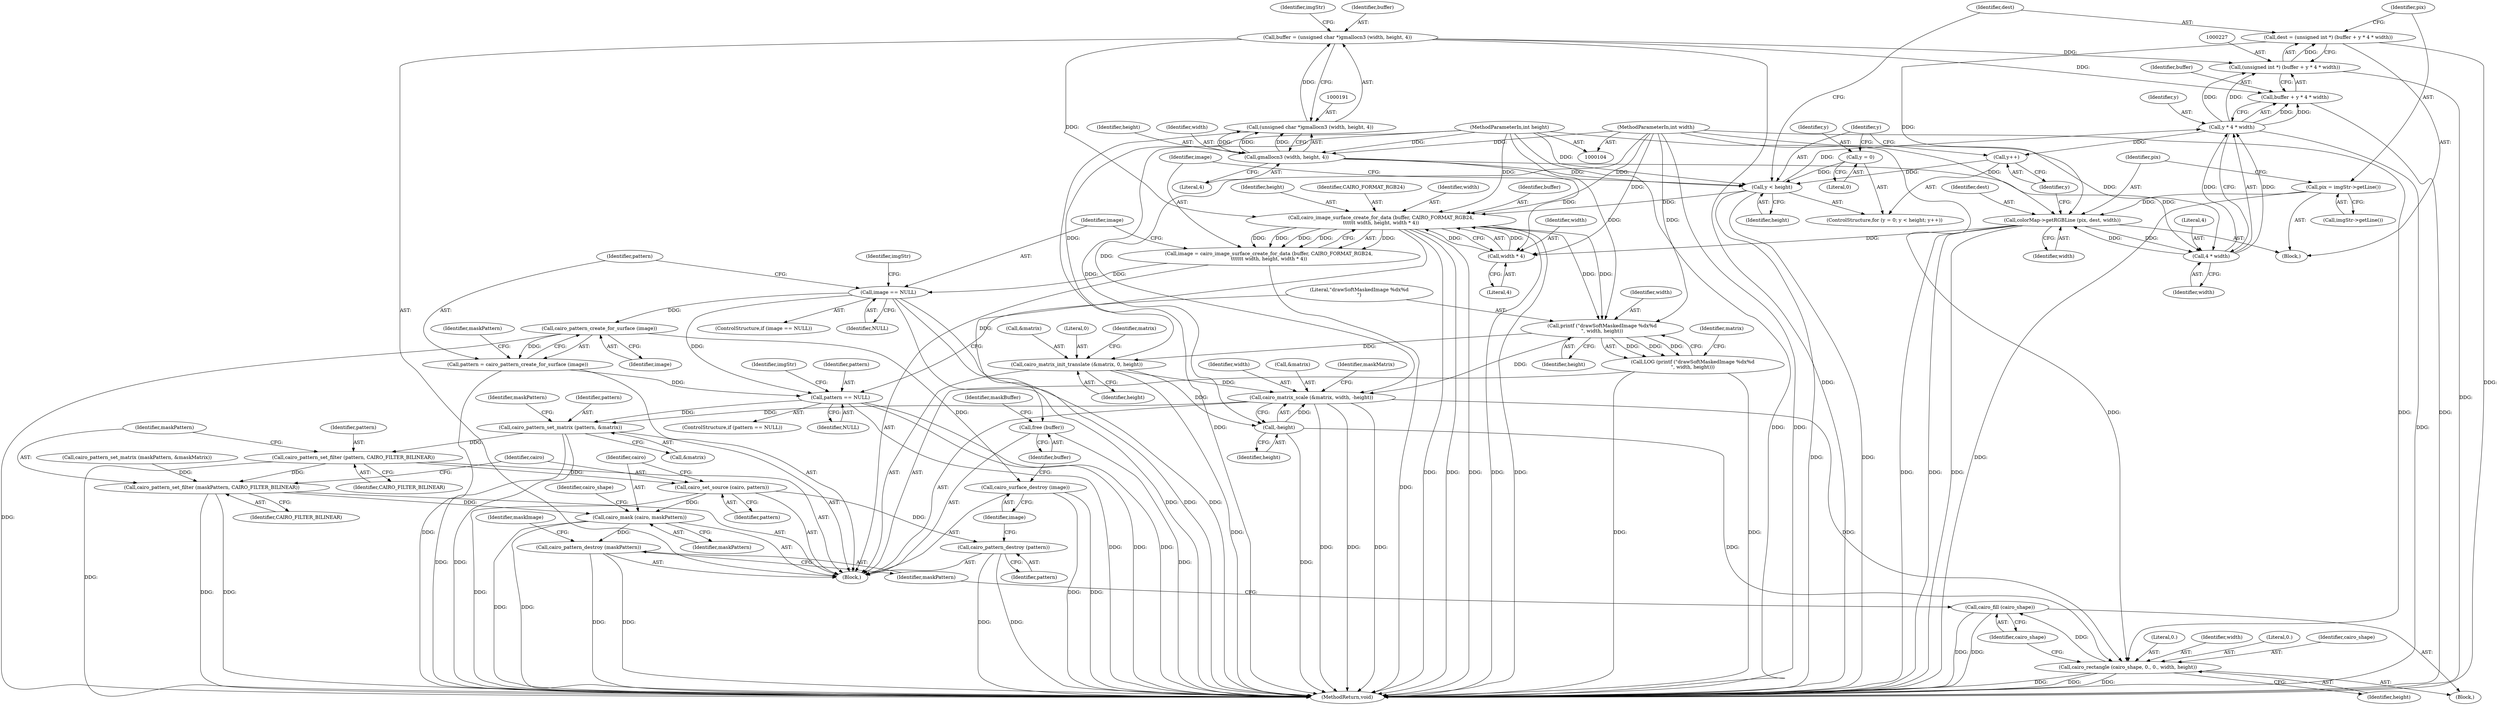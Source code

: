 digraph "0_poppler_7b2d314a61fd0e12f47c62996cb49ec0d1ba747a_3@integer" {
"1000224" [label="(Call,dest = (unsigned int *) (buffer + y * 4 * width))"];
"1000226" [label="(Call,(unsigned int *) (buffer + y * 4 * width))"];
"1000188" [label="(Call,buffer = (unsigned char *)gmallocn3 (width, height, 4))"];
"1000190" [label="(Call,(unsigned char *)gmallocn3 (width, height, 4))"];
"1000192" [label="(Call,gmallocn3 (width, height, 4))"];
"1000108" [label="(MethodParameterIn,int width)"];
"1000109" [label="(MethodParameterIn,int height)"];
"1000230" [label="(Call,y * 4 * width)"];
"1000218" [label="(Call,y < height)"];
"1000215" [label="(Call,y = 0)"];
"1000221" [label="(Call,y++)"];
"1000232" [label="(Call,4 * width)"];
"1000238" [label="(Call,colorMap->getRGBLine (pix, dest, width))"];
"1000235" [label="(Call,pix = imgStr->getLine())"];
"1000224" [label="(Call,dest = (unsigned int *) (buffer + y * 4 * width))"];
"1000244" [label="(Call,cairo_image_surface_create_for_data (buffer, CAIRO_FORMAT_RGB24,\n\t\t\t\t\t\t width, height, width * 4))"];
"1000242" [label="(Call,image = cairo_image_surface_create_for_data (buffer, CAIRO_FORMAT_RGB24,\n\t\t\t\t\t\t width, height, width * 4))"];
"1000253" [label="(Call,image == NULL)"];
"1000262" [label="(Call,cairo_pattern_create_for_surface (image))"];
"1000260" [label="(Call,pattern = cairo_pattern_create_for_surface (image))"];
"1000269" [label="(Call,pattern == NULL)"];
"1000303" [label="(Call,cairo_pattern_set_matrix (pattern, &matrix))"];
"1000311" [label="(Call,cairo_pattern_set_filter (pattern, CAIRO_FILTER_BILINEAR))"];
"1000314" [label="(Call,cairo_pattern_set_filter (maskPattern, CAIRO_FILTER_BILINEAR))"];
"1000320" [label="(Call,cairo_mask (cairo, maskPattern))"];
"1000334" [label="(Call,cairo_pattern_destroy (maskPattern))"];
"1000317" [label="(Call,cairo_set_source (cairo, pattern))"];
"1000338" [label="(Call,cairo_pattern_destroy (pattern))"];
"1000340" [label="(Call,cairo_surface_destroy (image))"];
"1000277" [label="(Call,printf (\"drawSoftMaskedImage %dx%d\n\", width, height))"];
"1000276" [label="(Call,LOG (printf (\"drawSoftMaskedImage %dx%d\n\", width, height)))"];
"1000281" [label="(Call,cairo_matrix_init_translate (&matrix, 0, height))"];
"1000286" [label="(Call,cairo_matrix_scale (&matrix, width, -height))"];
"1000326" [label="(Call,cairo_rectangle (cairo_shape, 0., 0., width, height))"];
"1000332" [label="(Call,cairo_fill (cairo_shape))"];
"1000290" [label="(Call,-height)"];
"1000342" [label="(Call,free (buffer))"];
"1000228" [label="(Call,buffer + y * 4 * width)"];
"1000249" [label="(Call,width * 4)"];
"1000342" [label="(Call,free (buffer))"];
"1000343" [label="(Identifier,buffer)"];
"1000250" [label="(Identifier,width)"];
"1000277" [label="(Call,printf (\"drawSoftMaskedImage %dx%d\n\", width, height))"];
"1000288" [label="(Identifier,matrix)"];
"1000282" [label="(Call,&matrix)"];
"1000333" [label="(Identifier,cairo_shape)"];
"1000276" [label="(Call,LOG (printf (\"drawSoftMaskedImage %dx%d\n\", width, height)))"];
"1000194" [label="(Identifier,height)"];
"1000325" [label="(Block,)"];
"1000278" [label="(Literal,\"drawSoftMaskedImage %dx%d\n\")"];
"1000294" [label="(Identifier,maskMatrix)"];
"1000197" [label="(Identifier,imgStr)"];
"1000303" [label="(Call,cairo_pattern_set_matrix (pattern, &matrix))"];
"1000216" [label="(Identifier,y)"];
"1000338" [label="(Call,cairo_pattern_destroy (pattern))"];
"1000222" [label="(Identifier,y)"];
"1000236" [label="(Identifier,pix)"];
"1000345" [label="(Identifier,maskBuffer)"];
"1000190" [label="(Call,(unsigned char *)gmallocn3 (width, height, 4))"];
"1000308" [label="(Identifier,maskPattern)"];
"1000260" [label="(Call,pattern = cairo_pattern_create_for_surface (image))"];
"1000193" [label="(Identifier,width)"];
"1000188" [label="(Call,buffer = (unsigned char *)gmallocn3 (width, height, 4))"];
"1000253" [label="(Call,image == NULL)"];
"1000249" [label="(Call,width * 4)"];
"1000334" [label="(Call,cairo_pattern_destroy (maskPattern))"];
"1000217" [label="(Literal,0)"];
"1000234" [label="(Identifier,width)"];
"1000108" [label="(MethodParameterIn,int width)"];
"1000195" [label="(Literal,4)"];
"1000337" [label="(Identifier,maskImage)"];
"1000285" [label="(Identifier,height)"];
"1000238" [label="(Call,colorMap->getRGBLine (pix, dest, width))"];
"1000251" [label="(Literal,4)"];
"1000311" [label="(Call,cairo_pattern_set_filter (pattern, CAIRO_FILTER_BILINEAR))"];
"1000241" [label="(Identifier,width)"];
"1000340" [label="(Call,cairo_surface_destroy (image))"];
"1000232" [label="(Call,4 * width)"];
"1000269" [label="(Call,pattern == NULL)"];
"1000305" [label="(Call,&matrix)"];
"1000214" [label="(ControlStructure,for (y = 0; y < height; y++))"];
"1000189" [label="(Identifier,buffer)"];
"1000261" [label="(Identifier,pattern)"];
"1000233" [label="(Literal,4)"];
"1000265" [label="(Identifier,maskPattern)"];
"1000322" [label="(Identifier,maskPattern)"];
"1000271" [label="(Identifier,NULL)"];
"1000328" [label="(Literal,0.)"];
"1000280" [label="(Identifier,height)"];
"1000231" [label="(Identifier,y)"];
"1000318" [label="(Identifier,cairo)"];
"1000248" [label="(Identifier,height)"];
"1000314" [label="(Call,cairo_pattern_set_filter (maskPattern, CAIRO_FILTER_BILINEAR))"];
"1000268" [label="(ControlStructure,if (pattern == NULL))"];
"1000221" [label="(Call,y++)"];
"1000262" [label="(Call,cairo_pattern_create_for_surface (image))"];
"1000341" [label="(Identifier,image)"];
"1000286" [label="(Call,cairo_matrix_scale (&matrix, width, -height))"];
"1000290" [label="(Call,-height)"];
"1000258" [label="(Identifier,imgStr)"];
"1000246" [label="(Identifier,CAIRO_FORMAT_RGB24)"];
"1000291" [label="(Identifier,height)"];
"1000330" [label="(Identifier,width)"];
"1000220" [label="(Identifier,height)"];
"1000332" [label="(Call,cairo_fill (cairo_shape))"];
"1000263" [label="(Identifier,image)"];
"1000223" [label="(Block,)"];
"1000307" [label="(Call,cairo_pattern_set_matrix (maskPattern, &maskMatrix))"];
"1000320" [label="(Call,cairo_mask (cairo, maskPattern))"];
"1000252" [label="(ControlStructure,if (image == NULL))"];
"1000281" [label="(Call,cairo_matrix_init_translate (&matrix, 0, height))"];
"1000331" [label="(Identifier,height)"];
"1000225" [label="(Identifier,dest)"];
"1000239" [label="(Identifier,pix)"];
"1000289" [label="(Identifier,width)"];
"1000215" [label="(Call,y = 0)"];
"1000219" [label="(Identifier,y)"];
"1000279" [label="(Identifier,width)"];
"1000115" [label="(Block,)"];
"1000287" [label="(Call,&matrix)"];
"1000321" [label="(Identifier,cairo)"];
"1000244" [label="(Call,cairo_image_surface_create_for_data (buffer, CAIRO_FORMAT_RGB24,\n\t\t\t\t\t\t width, height, width * 4))"];
"1000192" [label="(Call,gmallocn3 (width, height, 4))"];
"1000230" [label="(Call,y * 4 * width)"];
"1000242" [label="(Call,image = cairo_image_surface_create_for_data (buffer, CAIRO_FORMAT_RGB24,\n\t\t\t\t\t\t width, height, width * 4))"];
"1000312" [label="(Identifier,pattern)"];
"1000329" [label="(Literal,0.)"];
"1000317" [label="(Call,cairo_set_source (cairo, pattern))"];
"1000274" [label="(Identifier,imgStr)"];
"1000339" [label="(Identifier,pattern)"];
"1000284" [label="(Literal,0)"];
"1000304" [label="(Identifier,pattern)"];
"1000283" [label="(Identifier,matrix)"];
"1000270" [label="(Identifier,pattern)"];
"1000224" [label="(Call,dest = (unsigned int *) (buffer + y * 4 * width))"];
"1000247" [label="(Identifier,width)"];
"1000255" [label="(Identifier,NULL)"];
"1000327" [label="(Identifier,cairo_shape)"];
"1000324" [label="(Identifier,cairo_shape)"];
"1000235" [label="(Call,pix = imgStr->getLine())"];
"1000228" [label="(Call,buffer + y * 4 * width)"];
"1000218" [label="(Call,y < height)"];
"1000348" [label="(MethodReturn,void)"];
"1000326" [label="(Call,cairo_rectangle (cairo_shape, 0., 0., width, height))"];
"1000109" [label="(MethodParameterIn,int height)"];
"1000315" [label="(Identifier,maskPattern)"];
"1000254" [label="(Identifier,image)"];
"1000237" [label="(Call,imgStr->getLine())"];
"1000319" [label="(Identifier,pattern)"];
"1000313" [label="(Identifier,CAIRO_FILTER_BILINEAR)"];
"1000240" [label="(Identifier,dest)"];
"1000245" [label="(Identifier,buffer)"];
"1000335" [label="(Identifier,maskPattern)"];
"1000316" [label="(Identifier,CAIRO_FILTER_BILINEAR)"];
"1000243" [label="(Identifier,image)"];
"1000229" [label="(Identifier,buffer)"];
"1000226" [label="(Call,(unsigned int *) (buffer + y * 4 * width))"];
"1000224" -> "1000223"  [label="AST: "];
"1000224" -> "1000226"  [label="CFG: "];
"1000225" -> "1000224"  [label="AST: "];
"1000226" -> "1000224"  [label="AST: "];
"1000236" -> "1000224"  [label="CFG: "];
"1000224" -> "1000348"  [label="DDG: "];
"1000226" -> "1000224"  [label="DDG: "];
"1000224" -> "1000238"  [label="DDG: "];
"1000226" -> "1000228"  [label="CFG: "];
"1000227" -> "1000226"  [label="AST: "];
"1000228" -> "1000226"  [label="AST: "];
"1000226" -> "1000348"  [label="DDG: "];
"1000188" -> "1000226"  [label="DDG: "];
"1000230" -> "1000226"  [label="DDG: "];
"1000230" -> "1000226"  [label="DDG: "];
"1000188" -> "1000115"  [label="AST: "];
"1000188" -> "1000190"  [label="CFG: "];
"1000189" -> "1000188"  [label="AST: "];
"1000190" -> "1000188"  [label="AST: "];
"1000197" -> "1000188"  [label="CFG: "];
"1000188" -> "1000348"  [label="DDG: "];
"1000190" -> "1000188"  [label="DDG: "];
"1000188" -> "1000228"  [label="DDG: "];
"1000188" -> "1000244"  [label="DDG: "];
"1000190" -> "1000192"  [label="CFG: "];
"1000191" -> "1000190"  [label="AST: "];
"1000192" -> "1000190"  [label="AST: "];
"1000190" -> "1000348"  [label="DDG: "];
"1000192" -> "1000190"  [label="DDG: "];
"1000192" -> "1000190"  [label="DDG: "];
"1000192" -> "1000190"  [label="DDG: "];
"1000192" -> "1000195"  [label="CFG: "];
"1000193" -> "1000192"  [label="AST: "];
"1000194" -> "1000192"  [label="AST: "];
"1000195" -> "1000192"  [label="AST: "];
"1000108" -> "1000192"  [label="DDG: "];
"1000109" -> "1000192"  [label="DDG: "];
"1000192" -> "1000218"  [label="DDG: "];
"1000192" -> "1000232"  [label="DDG: "];
"1000192" -> "1000249"  [label="DDG: "];
"1000108" -> "1000104"  [label="AST: "];
"1000108" -> "1000348"  [label="DDG: "];
"1000108" -> "1000232"  [label="DDG: "];
"1000108" -> "1000238"  [label="DDG: "];
"1000108" -> "1000244"  [label="DDG: "];
"1000108" -> "1000249"  [label="DDG: "];
"1000108" -> "1000277"  [label="DDG: "];
"1000108" -> "1000286"  [label="DDG: "];
"1000108" -> "1000326"  [label="DDG: "];
"1000109" -> "1000104"  [label="AST: "];
"1000109" -> "1000348"  [label="DDG: "];
"1000109" -> "1000218"  [label="DDG: "];
"1000109" -> "1000244"  [label="DDG: "];
"1000109" -> "1000277"  [label="DDG: "];
"1000109" -> "1000281"  [label="DDG: "];
"1000109" -> "1000290"  [label="DDG: "];
"1000109" -> "1000326"  [label="DDG: "];
"1000230" -> "1000228"  [label="AST: "];
"1000230" -> "1000232"  [label="CFG: "];
"1000231" -> "1000230"  [label="AST: "];
"1000232" -> "1000230"  [label="AST: "];
"1000228" -> "1000230"  [label="CFG: "];
"1000230" -> "1000348"  [label="DDG: "];
"1000230" -> "1000221"  [label="DDG: "];
"1000230" -> "1000228"  [label="DDG: "];
"1000230" -> "1000228"  [label="DDG: "];
"1000218" -> "1000230"  [label="DDG: "];
"1000232" -> "1000230"  [label="DDG: "];
"1000232" -> "1000230"  [label="DDG: "];
"1000218" -> "1000214"  [label="AST: "];
"1000218" -> "1000220"  [label="CFG: "];
"1000219" -> "1000218"  [label="AST: "];
"1000220" -> "1000218"  [label="AST: "];
"1000225" -> "1000218"  [label="CFG: "];
"1000243" -> "1000218"  [label="CFG: "];
"1000218" -> "1000348"  [label="DDG: "];
"1000218" -> "1000348"  [label="DDG: "];
"1000215" -> "1000218"  [label="DDG: "];
"1000221" -> "1000218"  [label="DDG: "];
"1000218" -> "1000244"  [label="DDG: "];
"1000215" -> "1000214"  [label="AST: "];
"1000215" -> "1000217"  [label="CFG: "];
"1000216" -> "1000215"  [label="AST: "];
"1000217" -> "1000215"  [label="AST: "];
"1000219" -> "1000215"  [label="CFG: "];
"1000221" -> "1000214"  [label="AST: "];
"1000221" -> "1000222"  [label="CFG: "];
"1000222" -> "1000221"  [label="AST: "];
"1000219" -> "1000221"  [label="CFG: "];
"1000232" -> "1000234"  [label="CFG: "];
"1000233" -> "1000232"  [label="AST: "];
"1000234" -> "1000232"  [label="AST: "];
"1000238" -> "1000232"  [label="DDG: "];
"1000232" -> "1000238"  [label="DDG: "];
"1000238" -> "1000223"  [label="AST: "];
"1000238" -> "1000241"  [label="CFG: "];
"1000239" -> "1000238"  [label="AST: "];
"1000240" -> "1000238"  [label="AST: "];
"1000241" -> "1000238"  [label="AST: "];
"1000222" -> "1000238"  [label="CFG: "];
"1000238" -> "1000348"  [label="DDG: "];
"1000238" -> "1000348"  [label="DDG: "];
"1000238" -> "1000348"  [label="DDG: "];
"1000235" -> "1000238"  [label="DDG: "];
"1000238" -> "1000249"  [label="DDG: "];
"1000235" -> "1000223"  [label="AST: "];
"1000235" -> "1000237"  [label="CFG: "];
"1000236" -> "1000235"  [label="AST: "];
"1000237" -> "1000235"  [label="AST: "];
"1000239" -> "1000235"  [label="CFG: "];
"1000235" -> "1000348"  [label="DDG: "];
"1000244" -> "1000242"  [label="AST: "];
"1000244" -> "1000249"  [label="CFG: "];
"1000245" -> "1000244"  [label="AST: "];
"1000246" -> "1000244"  [label="AST: "];
"1000247" -> "1000244"  [label="AST: "];
"1000248" -> "1000244"  [label="AST: "];
"1000249" -> "1000244"  [label="AST: "];
"1000242" -> "1000244"  [label="CFG: "];
"1000244" -> "1000348"  [label="DDG: "];
"1000244" -> "1000348"  [label="DDG: "];
"1000244" -> "1000348"  [label="DDG: "];
"1000244" -> "1000348"  [label="DDG: "];
"1000244" -> "1000348"  [label="DDG: "];
"1000244" -> "1000242"  [label="DDG: "];
"1000244" -> "1000242"  [label="DDG: "];
"1000244" -> "1000242"  [label="DDG: "];
"1000244" -> "1000242"  [label="DDG: "];
"1000244" -> "1000242"  [label="DDG: "];
"1000249" -> "1000244"  [label="DDG: "];
"1000249" -> "1000244"  [label="DDG: "];
"1000244" -> "1000277"  [label="DDG: "];
"1000244" -> "1000277"  [label="DDG: "];
"1000244" -> "1000342"  [label="DDG: "];
"1000242" -> "1000115"  [label="AST: "];
"1000243" -> "1000242"  [label="AST: "];
"1000254" -> "1000242"  [label="CFG: "];
"1000242" -> "1000348"  [label="DDG: "];
"1000242" -> "1000253"  [label="DDG: "];
"1000253" -> "1000252"  [label="AST: "];
"1000253" -> "1000255"  [label="CFG: "];
"1000254" -> "1000253"  [label="AST: "];
"1000255" -> "1000253"  [label="AST: "];
"1000258" -> "1000253"  [label="CFG: "];
"1000261" -> "1000253"  [label="CFG: "];
"1000253" -> "1000348"  [label="DDG: "];
"1000253" -> "1000348"  [label="DDG: "];
"1000253" -> "1000348"  [label="DDG: "];
"1000253" -> "1000262"  [label="DDG: "];
"1000253" -> "1000269"  [label="DDG: "];
"1000262" -> "1000260"  [label="AST: "];
"1000262" -> "1000263"  [label="CFG: "];
"1000263" -> "1000262"  [label="AST: "];
"1000260" -> "1000262"  [label="CFG: "];
"1000262" -> "1000348"  [label="DDG: "];
"1000262" -> "1000260"  [label="DDG: "];
"1000262" -> "1000340"  [label="DDG: "];
"1000260" -> "1000115"  [label="AST: "];
"1000261" -> "1000260"  [label="AST: "];
"1000265" -> "1000260"  [label="CFG: "];
"1000260" -> "1000348"  [label="DDG: "];
"1000260" -> "1000269"  [label="DDG: "];
"1000269" -> "1000268"  [label="AST: "];
"1000269" -> "1000271"  [label="CFG: "];
"1000270" -> "1000269"  [label="AST: "];
"1000271" -> "1000269"  [label="AST: "];
"1000274" -> "1000269"  [label="CFG: "];
"1000278" -> "1000269"  [label="CFG: "];
"1000269" -> "1000348"  [label="DDG: "];
"1000269" -> "1000348"  [label="DDG: "];
"1000269" -> "1000348"  [label="DDG: "];
"1000269" -> "1000303"  [label="DDG: "];
"1000303" -> "1000115"  [label="AST: "];
"1000303" -> "1000305"  [label="CFG: "];
"1000304" -> "1000303"  [label="AST: "];
"1000305" -> "1000303"  [label="AST: "];
"1000308" -> "1000303"  [label="CFG: "];
"1000303" -> "1000348"  [label="DDG: "];
"1000303" -> "1000348"  [label="DDG: "];
"1000286" -> "1000303"  [label="DDG: "];
"1000303" -> "1000311"  [label="DDG: "];
"1000311" -> "1000115"  [label="AST: "];
"1000311" -> "1000313"  [label="CFG: "];
"1000312" -> "1000311"  [label="AST: "];
"1000313" -> "1000311"  [label="AST: "];
"1000315" -> "1000311"  [label="CFG: "];
"1000311" -> "1000348"  [label="DDG: "];
"1000311" -> "1000314"  [label="DDG: "];
"1000311" -> "1000317"  [label="DDG: "];
"1000314" -> "1000115"  [label="AST: "];
"1000314" -> "1000316"  [label="CFG: "];
"1000315" -> "1000314"  [label="AST: "];
"1000316" -> "1000314"  [label="AST: "];
"1000318" -> "1000314"  [label="CFG: "];
"1000314" -> "1000348"  [label="DDG: "];
"1000314" -> "1000348"  [label="DDG: "];
"1000307" -> "1000314"  [label="DDG: "];
"1000314" -> "1000320"  [label="DDG: "];
"1000320" -> "1000115"  [label="AST: "];
"1000320" -> "1000322"  [label="CFG: "];
"1000321" -> "1000320"  [label="AST: "];
"1000322" -> "1000320"  [label="AST: "];
"1000324" -> "1000320"  [label="CFG: "];
"1000320" -> "1000348"  [label="DDG: "];
"1000320" -> "1000348"  [label="DDG: "];
"1000317" -> "1000320"  [label="DDG: "];
"1000320" -> "1000334"  [label="DDG: "];
"1000334" -> "1000115"  [label="AST: "];
"1000334" -> "1000335"  [label="CFG: "];
"1000335" -> "1000334"  [label="AST: "];
"1000337" -> "1000334"  [label="CFG: "];
"1000334" -> "1000348"  [label="DDG: "];
"1000334" -> "1000348"  [label="DDG: "];
"1000317" -> "1000115"  [label="AST: "];
"1000317" -> "1000319"  [label="CFG: "];
"1000318" -> "1000317"  [label="AST: "];
"1000319" -> "1000317"  [label="AST: "];
"1000321" -> "1000317"  [label="CFG: "];
"1000317" -> "1000348"  [label="DDG: "];
"1000317" -> "1000338"  [label="DDG: "];
"1000338" -> "1000115"  [label="AST: "];
"1000338" -> "1000339"  [label="CFG: "];
"1000339" -> "1000338"  [label="AST: "];
"1000341" -> "1000338"  [label="CFG: "];
"1000338" -> "1000348"  [label="DDG: "];
"1000338" -> "1000348"  [label="DDG: "];
"1000340" -> "1000115"  [label="AST: "];
"1000340" -> "1000341"  [label="CFG: "];
"1000341" -> "1000340"  [label="AST: "];
"1000343" -> "1000340"  [label="CFG: "];
"1000340" -> "1000348"  [label="DDG: "];
"1000340" -> "1000348"  [label="DDG: "];
"1000277" -> "1000276"  [label="AST: "];
"1000277" -> "1000280"  [label="CFG: "];
"1000278" -> "1000277"  [label="AST: "];
"1000279" -> "1000277"  [label="AST: "];
"1000280" -> "1000277"  [label="AST: "];
"1000276" -> "1000277"  [label="CFG: "];
"1000277" -> "1000276"  [label="DDG: "];
"1000277" -> "1000276"  [label="DDG: "];
"1000277" -> "1000276"  [label="DDG: "];
"1000277" -> "1000281"  [label="DDG: "];
"1000277" -> "1000286"  [label="DDG: "];
"1000276" -> "1000115"  [label="AST: "];
"1000283" -> "1000276"  [label="CFG: "];
"1000276" -> "1000348"  [label="DDG: "];
"1000276" -> "1000348"  [label="DDG: "];
"1000281" -> "1000115"  [label="AST: "];
"1000281" -> "1000285"  [label="CFG: "];
"1000282" -> "1000281"  [label="AST: "];
"1000284" -> "1000281"  [label="AST: "];
"1000285" -> "1000281"  [label="AST: "];
"1000288" -> "1000281"  [label="CFG: "];
"1000281" -> "1000348"  [label="DDG: "];
"1000281" -> "1000286"  [label="DDG: "];
"1000281" -> "1000290"  [label="DDG: "];
"1000286" -> "1000115"  [label="AST: "];
"1000286" -> "1000290"  [label="CFG: "];
"1000287" -> "1000286"  [label="AST: "];
"1000289" -> "1000286"  [label="AST: "];
"1000290" -> "1000286"  [label="AST: "];
"1000294" -> "1000286"  [label="CFG: "];
"1000286" -> "1000348"  [label="DDG: "];
"1000286" -> "1000348"  [label="DDG: "];
"1000286" -> "1000348"  [label="DDG: "];
"1000290" -> "1000286"  [label="DDG: "];
"1000286" -> "1000326"  [label="DDG: "];
"1000326" -> "1000325"  [label="AST: "];
"1000326" -> "1000331"  [label="CFG: "];
"1000327" -> "1000326"  [label="AST: "];
"1000328" -> "1000326"  [label="AST: "];
"1000329" -> "1000326"  [label="AST: "];
"1000330" -> "1000326"  [label="AST: "];
"1000331" -> "1000326"  [label="AST: "];
"1000333" -> "1000326"  [label="CFG: "];
"1000326" -> "1000348"  [label="DDG: "];
"1000326" -> "1000348"  [label="DDG: "];
"1000326" -> "1000348"  [label="DDG: "];
"1000290" -> "1000326"  [label="DDG: "];
"1000326" -> "1000332"  [label="DDG: "];
"1000332" -> "1000325"  [label="AST: "];
"1000332" -> "1000333"  [label="CFG: "];
"1000333" -> "1000332"  [label="AST: "];
"1000335" -> "1000332"  [label="CFG: "];
"1000332" -> "1000348"  [label="DDG: "];
"1000332" -> "1000348"  [label="DDG: "];
"1000290" -> "1000291"  [label="CFG: "];
"1000291" -> "1000290"  [label="AST: "];
"1000290" -> "1000348"  [label="DDG: "];
"1000342" -> "1000115"  [label="AST: "];
"1000342" -> "1000343"  [label="CFG: "];
"1000343" -> "1000342"  [label="AST: "];
"1000345" -> "1000342"  [label="CFG: "];
"1000342" -> "1000348"  [label="DDG: "];
"1000229" -> "1000228"  [label="AST: "];
"1000228" -> "1000348"  [label="DDG: "];
"1000249" -> "1000251"  [label="CFG: "];
"1000250" -> "1000249"  [label="AST: "];
"1000251" -> "1000249"  [label="AST: "];
}
